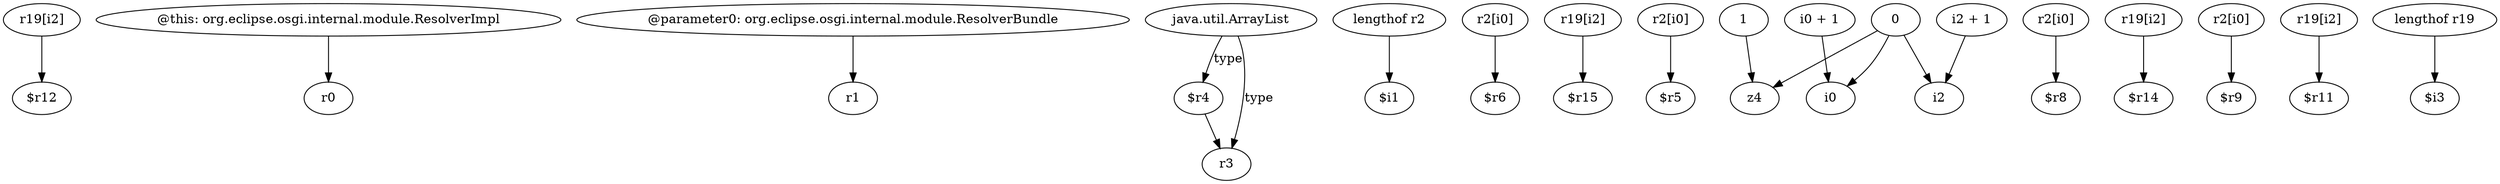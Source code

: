 digraph g {
0[label="r19[i2]"]
1[label="$r12"]
0->1[label=""]
2[label="@this: org.eclipse.osgi.internal.module.ResolverImpl"]
3[label="r0"]
2->3[label=""]
4[label="@parameter0: org.eclipse.osgi.internal.module.ResolverBundle"]
5[label="r1"]
4->5[label=""]
6[label="java.util.ArrayList"]
7[label="$r4"]
6->7[label="type"]
8[label="lengthof r2"]
9[label="$i1"]
8->9[label=""]
10[label="r2[i0]"]
11[label="$r6"]
10->11[label=""]
12[label="r19[i2]"]
13[label="$r15"]
12->13[label=""]
14[label="r2[i0]"]
15[label="$r5"]
14->15[label=""]
16[label="0"]
17[label="z4"]
16->17[label=""]
18[label="i2"]
16->18[label=""]
19[label="1"]
19->17[label=""]
20[label="r3"]
6->20[label="type"]
21[label="r2[i0]"]
22[label="$r8"]
21->22[label=""]
23[label="r19[i2]"]
24[label="$r14"]
23->24[label=""]
25[label="i0 + 1"]
26[label="i0"]
25->26[label=""]
27[label="r2[i0]"]
28[label="$r9"]
27->28[label=""]
29[label="r19[i2]"]
30[label="$r11"]
29->30[label=""]
31[label="i2 + 1"]
31->18[label=""]
7->20[label=""]
16->26[label=""]
32[label="lengthof r19"]
33[label="$i3"]
32->33[label=""]
}